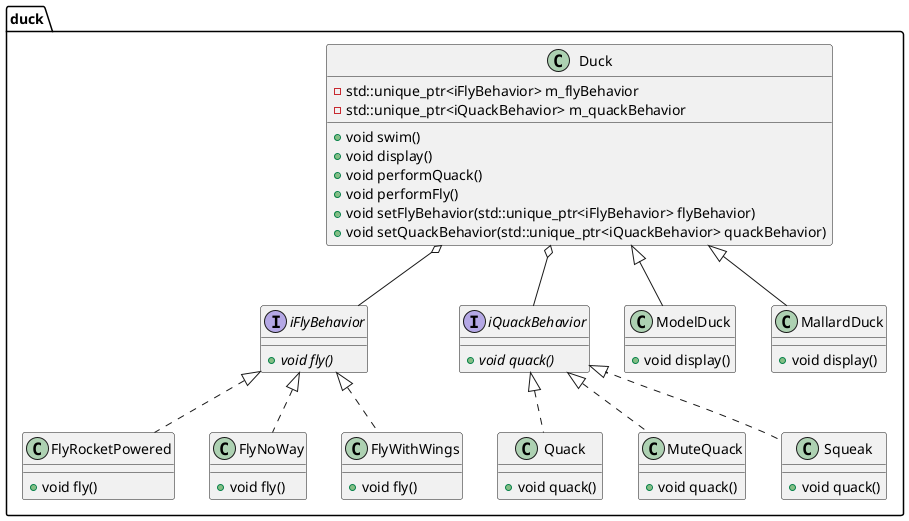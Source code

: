 @startuml

namespace duck {

interface iFlyBehavior {
  +{abstract} void fly()
}

interface iQuackBehavior {
  +{abstract} void quack()
}

class Duck {
  -std::unique_ptr<iFlyBehavior> m_flyBehavior
  -std::unique_ptr<iQuackBehavior> m_quackBehavior
  +void swim()
  +void display()
  +void performQuack()
  +void performFly()
  +void setFlyBehavior(std::unique_ptr<iFlyBehavior> flyBehavior)
  +void setQuackBehavior(std::unique_ptr<iQuackBehavior> quackBehavior)
}

class Quack {
  +void quack()
}

class FlyRocketPowered {
  +void fly()
}

class MuteQuack {
  +void quack()
}

class Squeak {
  +void quack()
}

class FlyNoWay {
  +void fly()
}

class ModelDuck {
  +void display()
}

class MallardDuck {
  +void display()
}

class FlyWithWings {
  +void fly()
}

Duck <|-- ModelDuck
Duck <|-- MallardDuck
Duck o-- iFlyBehavior
Duck o-- iQuackBehavior
iFlyBehavior <|.. FlyRocketPowered
iFlyBehavior <|.. FlyNoWay
iFlyBehavior <|.. FlyWithWings
iQuackBehavior <|.. Quack
iQuackBehavior <|.. MuteQuack
iQuackBehavior <|.. Squeak

}

@enduml